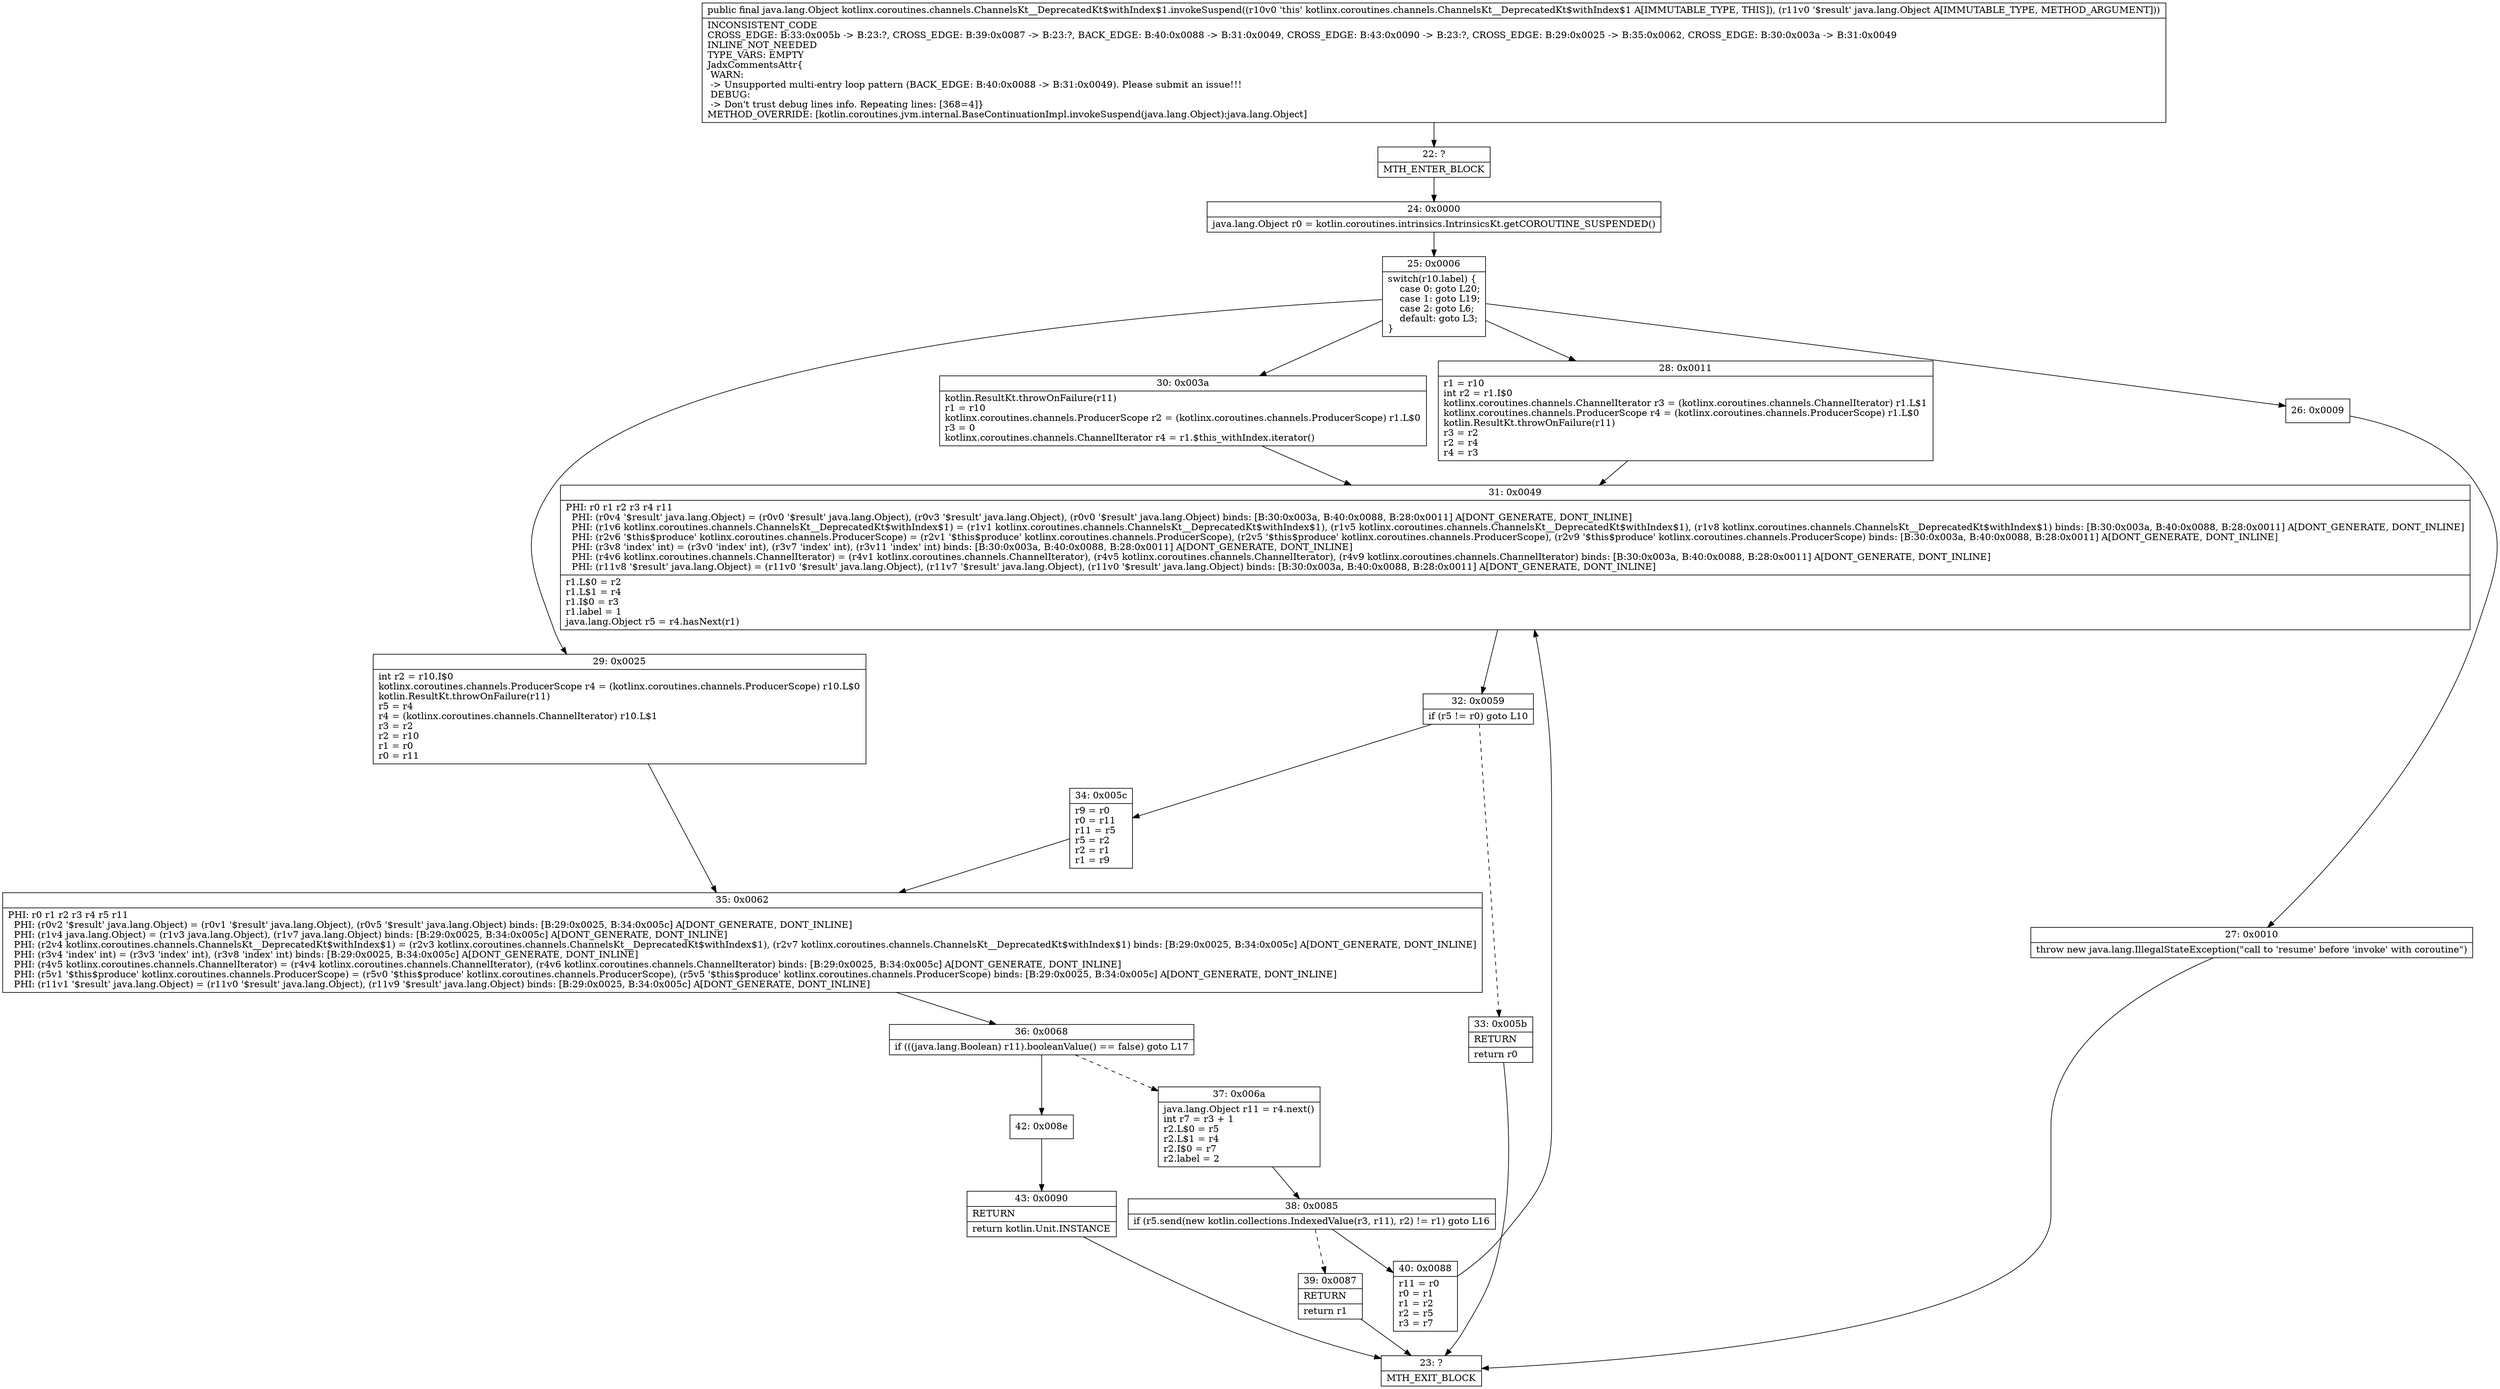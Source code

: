 digraph "CFG forkotlinx.coroutines.channels.ChannelsKt__DeprecatedKt$withIndex$1.invokeSuspend(Ljava\/lang\/Object;)Ljava\/lang\/Object;" {
Node_22 [shape=record,label="{22\:\ ?|MTH_ENTER_BLOCK\l}"];
Node_24 [shape=record,label="{24\:\ 0x0000|java.lang.Object r0 = kotlin.coroutines.intrinsics.IntrinsicsKt.getCOROUTINE_SUSPENDED()\l}"];
Node_25 [shape=record,label="{25\:\ 0x0006|switch(r10.label) \{\l    case 0: goto L20;\l    case 1: goto L19;\l    case 2: goto L6;\l    default: goto L3;\l\}\l}"];
Node_26 [shape=record,label="{26\:\ 0x0009}"];
Node_27 [shape=record,label="{27\:\ 0x0010|throw new java.lang.IllegalStateException(\"call to 'resume' before 'invoke' with coroutine\")\l}"];
Node_23 [shape=record,label="{23\:\ ?|MTH_EXIT_BLOCK\l}"];
Node_28 [shape=record,label="{28\:\ 0x0011|r1 = r10\lint r2 = r1.I$0\lkotlinx.coroutines.channels.ChannelIterator r3 = (kotlinx.coroutines.channels.ChannelIterator) r1.L$1\lkotlinx.coroutines.channels.ProducerScope r4 = (kotlinx.coroutines.channels.ProducerScope) r1.L$0\lkotlin.ResultKt.throwOnFailure(r11)\lr3 = r2\lr2 = r4\lr4 = r3\l}"];
Node_31 [shape=record,label="{31\:\ 0x0049|PHI: r0 r1 r2 r3 r4 r11 \l  PHI: (r0v4 '$result' java.lang.Object) = (r0v0 '$result' java.lang.Object), (r0v3 '$result' java.lang.Object), (r0v0 '$result' java.lang.Object) binds: [B:30:0x003a, B:40:0x0088, B:28:0x0011] A[DONT_GENERATE, DONT_INLINE]\l  PHI: (r1v6 kotlinx.coroutines.channels.ChannelsKt__DeprecatedKt$withIndex$1) = (r1v1 kotlinx.coroutines.channels.ChannelsKt__DeprecatedKt$withIndex$1), (r1v5 kotlinx.coroutines.channels.ChannelsKt__DeprecatedKt$withIndex$1), (r1v8 kotlinx.coroutines.channels.ChannelsKt__DeprecatedKt$withIndex$1) binds: [B:30:0x003a, B:40:0x0088, B:28:0x0011] A[DONT_GENERATE, DONT_INLINE]\l  PHI: (r2v6 '$this$produce' kotlinx.coroutines.channels.ProducerScope) = (r2v1 '$this$produce' kotlinx.coroutines.channels.ProducerScope), (r2v5 '$this$produce' kotlinx.coroutines.channels.ProducerScope), (r2v9 '$this$produce' kotlinx.coroutines.channels.ProducerScope) binds: [B:30:0x003a, B:40:0x0088, B:28:0x0011] A[DONT_GENERATE, DONT_INLINE]\l  PHI: (r3v8 'index' int) = (r3v0 'index' int), (r3v7 'index' int), (r3v11 'index' int) binds: [B:30:0x003a, B:40:0x0088, B:28:0x0011] A[DONT_GENERATE, DONT_INLINE]\l  PHI: (r4v6 kotlinx.coroutines.channels.ChannelIterator) = (r4v1 kotlinx.coroutines.channels.ChannelIterator), (r4v5 kotlinx.coroutines.channels.ChannelIterator), (r4v9 kotlinx.coroutines.channels.ChannelIterator) binds: [B:30:0x003a, B:40:0x0088, B:28:0x0011] A[DONT_GENERATE, DONT_INLINE]\l  PHI: (r11v8 '$result' java.lang.Object) = (r11v0 '$result' java.lang.Object), (r11v7 '$result' java.lang.Object), (r11v0 '$result' java.lang.Object) binds: [B:30:0x003a, B:40:0x0088, B:28:0x0011] A[DONT_GENERATE, DONT_INLINE]\l|r1.L$0 = r2\lr1.L$1 = r4\lr1.I$0 = r3\lr1.label = 1\ljava.lang.Object r5 = r4.hasNext(r1)\l}"];
Node_32 [shape=record,label="{32\:\ 0x0059|if (r5 != r0) goto L10\l}"];
Node_33 [shape=record,label="{33\:\ 0x005b|RETURN\l|return r0\l}"];
Node_34 [shape=record,label="{34\:\ 0x005c|r9 = r0\lr0 = r11\lr11 = r5\lr5 = r2\lr2 = r1\lr1 = r9\l}"];
Node_35 [shape=record,label="{35\:\ 0x0062|PHI: r0 r1 r2 r3 r4 r5 r11 \l  PHI: (r0v2 '$result' java.lang.Object) = (r0v1 '$result' java.lang.Object), (r0v5 '$result' java.lang.Object) binds: [B:29:0x0025, B:34:0x005c] A[DONT_GENERATE, DONT_INLINE]\l  PHI: (r1v4 java.lang.Object) = (r1v3 java.lang.Object), (r1v7 java.lang.Object) binds: [B:29:0x0025, B:34:0x005c] A[DONT_GENERATE, DONT_INLINE]\l  PHI: (r2v4 kotlinx.coroutines.channels.ChannelsKt__DeprecatedKt$withIndex$1) = (r2v3 kotlinx.coroutines.channels.ChannelsKt__DeprecatedKt$withIndex$1), (r2v7 kotlinx.coroutines.channels.ChannelsKt__DeprecatedKt$withIndex$1) binds: [B:29:0x0025, B:34:0x005c] A[DONT_GENERATE, DONT_INLINE]\l  PHI: (r3v4 'index' int) = (r3v3 'index' int), (r3v8 'index' int) binds: [B:29:0x0025, B:34:0x005c] A[DONT_GENERATE, DONT_INLINE]\l  PHI: (r4v5 kotlinx.coroutines.channels.ChannelIterator) = (r4v4 kotlinx.coroutines.channels.ChannelIterator), (r4v6 kotlinx.coroutines.channels.ChannelIterator) binds: [B:29:0x0025, B:34:0x005c] A[DONT_GENERATE, DONT_INLINE]\l  PHI: (r5v1 '$this$produce' kotlinx.coroutines.channels.ProducerScope) = (r5v0 '$this$produce' kotlinx.coroutines.channels.ProducerScope), (r5v5 '$this$produce' kotlinx.coroutines.channels.ProducerScope) binds: [B:29:0x0025, B:34:0x005c] A[DONT_GENERATE, DONT_INLINE]\l  PHI: (r11v1 '$result' java.lang.Object) = (r11v0 '$result' java.lang.Object), (r11v9 '$result' java.lang.Object) binds: [B:29:0x0025, B:34:0x005c] A[DONT_GENERATE, DONT_INLINE]\l}"];
Node_36 [shape=record,label="{36\:\ 0x0068|if (((java.lang.Boolean) r11).booleanValue() == false) goto L17\l}"];
Node_37 [shape=record,label="{37\:\ 0x006a|java.lang.Object r11 = r4.next()\lint r7 = r3 + 1\lr2.L$0 = r5\lr2.L$1 = r4\lr2.I$0 = r7\lr2.label = 2\l}"];
Node_38 [shape=record,label="{38\:\ 0x0085|if (r5.send(new kotlin.collections.IndexedValue(r3, r11), r2) != r1) goto L16\l}"];
Node_39 [shape=record,label="{39\:\ 0x0087|RETURN\l|return r1\l}"];
Node_40 [shape=record,label="{40\:\ 0x0088|r11 = r0\lr0 = r1\lr1 = r2\lr2 = r5\lr3 = r7\l}"];
Node_42 [shape=record,label="{42\:\ 0x008e}"];
Node_43 [shape=record,label="{43\:\ 0x0090|RETURN\l|return kotlin.Unit.INSTANCE\l}"];
Node_29 [shape=record,label="{29\:\ 0x0025|int r2 = r10.I$0\lkotlinx.coroutines.channels.ProducerScope r4 = (kotlinx.coroutines.channels.ProducerScope) r10.L$0\lkotlin.ResultKt.throwOnFailure(r11)\lr5 = r4\lr4 = (kotlinx.coroutines.channels.ChannelIterator) r10.L$1\lr3 = r2\lr2 = r10\lr1 = r0\lr0 = r11\l}"];
Node_30 [shape=record,label="{30\:\ 0x003a|kotlin.ResultKt.throwOnFailure(r11)\lr1 = r10\lkotlinx.coroutines.channels.ProducerScope r2 = (kotlinx.coroutines.channels.ProducerScope) r1.L$0\lr3 = 0\lkotlinx.coroutines.channels.ChannelIterator r4 = r1.$this_withIndex.iterator()\l}"];
MethodNode[shape=record,label="{public final java.lang.Object kotlinx.coroutines.channels.ChannelsKt__DeprecatedKt$withIndex$1.invokeSuspend((r10v0 'this' kotlinx.coroutines.channels.ChannelsKt__DeprecatedKt$withIndex$1 A[IMMUTABLE_TYPE, THIS]), (r11v0 '$result' java.lang.Object A[IMMUTABLE_TYPE, METHOD_ARGUMENT]))  | INCONSISTENT_CODE\lCROSS_EDGE: B:33:0x005b \-\> B:23:?, CROSS_EDGE: B:39:0x0087 \-\> B:23:?, BACK_EDGE: B:40:0x0088 \-\> B:31:0x0049, CROSS_EDGE: B:43:0x0090 \-\> B:23:?, CROSS_EDGE: B:29:0x0025 \-\> B:35:0x0062, CROSS_EDGE: B:30:0x003a \-\> B:31:0x0049\lINLINE_NOT_NEEDED\lTYPE_VARS: EMPTY\lJadxCommentsAttr\{\l WARN: \l \-\> Unsupported multi\-entry loop pattern (BACK_EDGE: B:40:0x0088 \-\> B:31:0x0049). Please submit an issue!!!\l DEBUG: \l \-\> Don't trust debug lines info. Repeating lines: [368=4]\}\lMETHOD_OVERRIDE: [kotlin.coroutines.jvm.internal.BaseContinuationImpl.invokeSuspend(java.lang.Object):java.lang.Object]\l}"];
MethodNode -> Node_22;Node_22 -> Node_24;
Node_24 -> Node_25;
Node_25 -> Node_26;
Node_25 -> Node_28;
Node_25 -> Node_29;
Node_25 -> Node_30;
Node_26 -> Node_27;
Node_27 -> Node_23;
Node_28 -> Node_31;
Node_31 -> Node_32;
Node_32 -> Node_33[style=dashed];
Node_32 -> Node_34;
Node_33 -> Node_23;
Node_34 -> Node_35;
Node_35 -> Node_36;
Node_36 -> Node_37[style=dashed];
Node_36 -> Node_42;
Node_37 -> Node_38;
Node_38 -> Node_39[style=dashed];
Node_38 -> Node_40;
Node_39 -> Node_23;
Node_40 -> Node_31;
Node_42 -> Node_43;
Node_43 -> Node_23;
Node_29 -> Node_35;
Node_30 -> Node_31;
}

